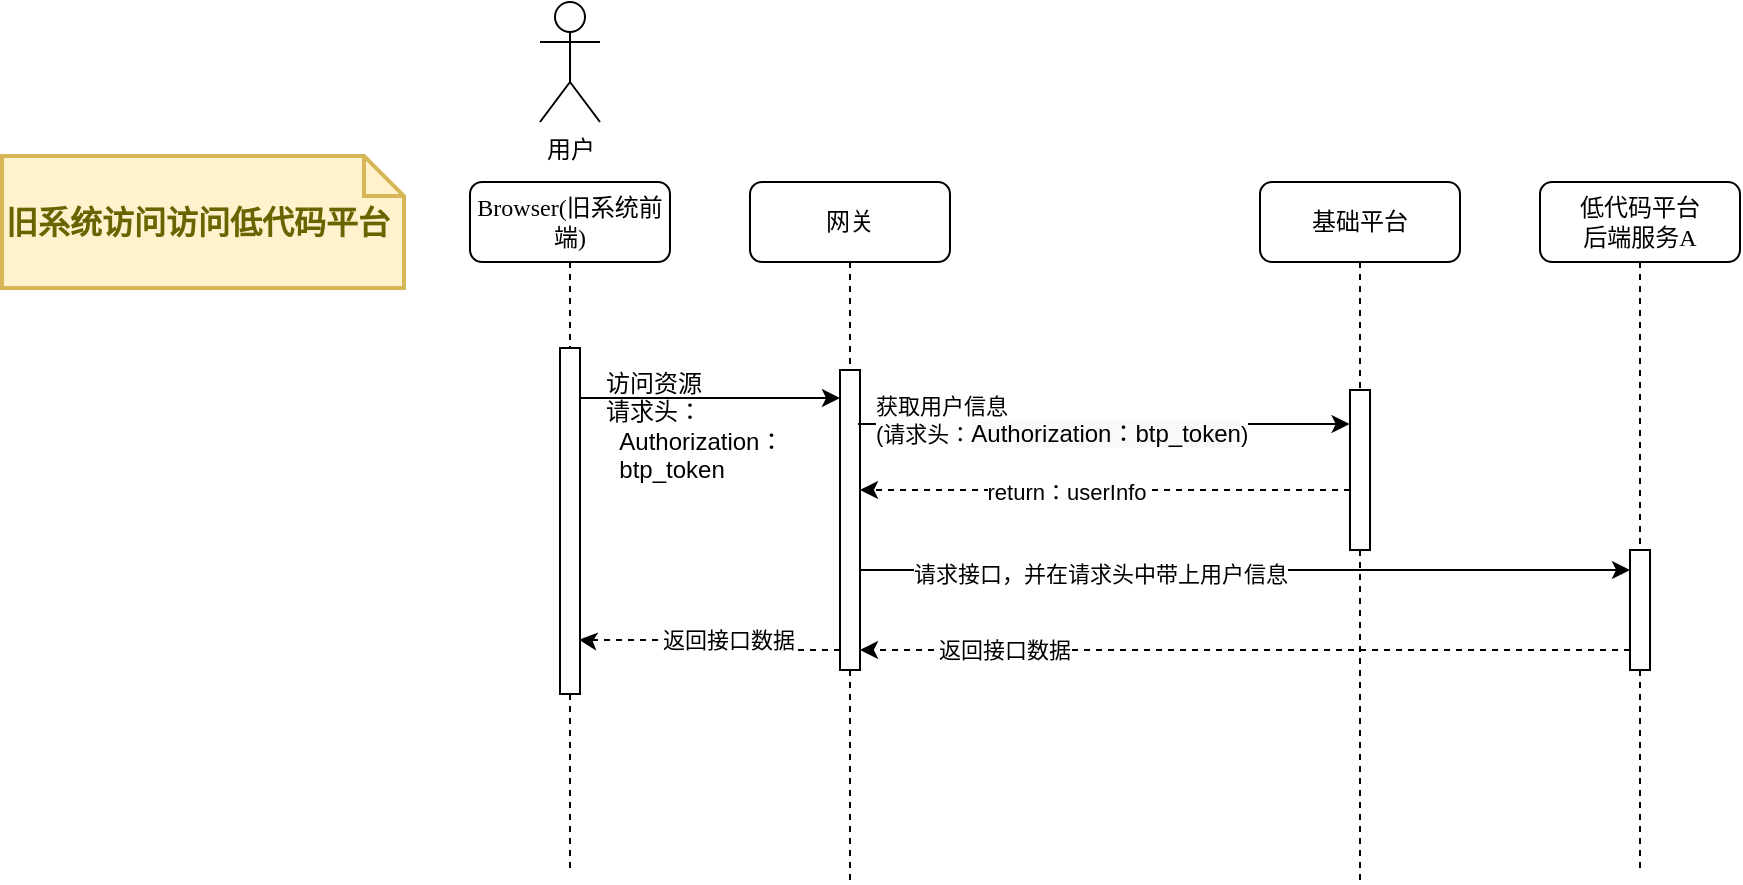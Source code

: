 <mxfile version="14.0.0" type="github">
  <diagram name="Page-1" id="13e1069c-82ec-6db2-03f1-153e76fe0fe0">
    <mxGraphModel dx="1128" dy="668" grid="0" gridSize="10" guides="0" tooltips="1" connect="1" arrows="1" fold="1" page="1" pageScale="1" pageWidth="1100" pageHeight="850" background="#ffffff" math="0" shadow="0">
      <root>
        <mxCell id="0" />
        <mxCell id="1" parent="0" />
        <mxCell id="7baba1c4bc27f4b0-2" value="网关" style="shape=umlLifeline;perimeter=lifelinePerimeter;whiteSpace=wrap;html=1;container=1;collapsible=0;recursiveResize=0;outlineConnect=0;rounded=1;shadow=0;comic=0;labelBackgroundColor=none;strokeWidth=1;fontFamily=Verdana;fontSize=12;align=center;" parent="1" vertex="1">
          <mxGeometry x="402" y="102" width="100" height="350" as="geometry" />
        </mxCell>
        <mxCell id="QnFFR12Hdzy7jSEyUIlK-40" value="" style="html=1;points=[];perimeter=orthogonalPerimeter;" parent="7baba1c4bc27f4b0-2" vertex="1">
          <mxGeometry x="45" y="94" width="10" height="150" as="geometry" />
        </mxCell>
        <mxCell id="7baba1c4bc27f4b0-4" value="基础平台" style="shape=umlLifeline;perimeter=lifelinePerimeter;whiteSpace=wrap;html=1;container=1;collapsible=0;recursiveResize=0;outlineConnect=0;rounded=1;shadow=0;comic=0;labelBackgroundColor=none;strokeWidth=1;fontFamily=Verdana;fontSize=12;align=center;" parent="1" vertex="1">
          <mxGeometry x="657" y="102" width="100" height="350" as="geometry" />
        </mxCell>
        <mxCell id="QnFFR12Hdzy7jSEyUIlK-49" value="" style="html=1;points=[];perimeter=orthogonalPerimeter;align=left;" parent="7baba1c4bc27f4b0-4" vertex="1">
          <mxGeometry x="45" y="104" width="10" height="80" as="geometry" />
        </mxCell>
        <mxCell id="7baba1c4bc27f4b0-5" value="低代码平台&lt;br&gt;后端服务A" style="shape=umlLifeline;perimeter=lifelinePerimeter;whiteSpace=wrap;html=1;container=1;collapsible=0;recursiveResize=0;outlineConnect=0;rounded=1;shadow=0;comic=0;labelBackgroundColor=none;strokeWidth=1;fontFamily=Verdana;fontSize=12;align=center;" parent="1" vertex="1">
          <mxGeometry x="797" y="102" width="100" height="345" as="geometry" />
        </mxCell>
        <mxCell id="QnFFR12Hdzy7jSEyUIlK-57" value="" style="html=1;points=[];perimeter=orthogonalPerimeter;align=left;" parent="7baba1c4bc27f4b0-5" vertex="1">
          <mxGeometry x="45" y="184" width="10" height="60" as="geometry" />
        </mxCell>
        <mxCell id="7baba1c4bc27f4b0-8" value="Browser(旧系统前端)" style="shape=umlLifeline;perimeter=lifelinePerimeter;whiteSpace=wrap;html=1;container=1;collapsible=0;recursiveResize=0;outlineConnect=0;rounded=1;shadow=0;comic=0;labelBackgroundColor=none;strokeWidth=1;fontFamily=Verdana;fontSize=12;align=center;" parent="1" vertex="1">
          <mxGeometry x="262" y="102" width="100" height="344" as="geometry" />
        </mxCell>
        <mxCell id="QnFFR12Hdzy7jSEyUIlK-39" value="" style="html=1;points=[];perimeter=orthogonalPerimeter;" parent="7baba1c4bc27f4b0-8" vertex="1">
          <mxGeometry x="45" y="83" width="10" height="173" as="geometry" />
        </mxCell>
        <mxCell id="QnFFR12Hdzy7jSEyUIlK-1" value="用户" style="shape=umlActor;verticalLabelPosition=bottom;verticalAlign=top;html=1;" parent="1" vertex="1">
          <mxGeometry x="297" y="12" width="30" height="60" as="geometry" />
        </mxCell>
        <mxCell id="QnFFR12Hdzy7jSEyUIlK-46" style="edgeStyle=orthogonalEdgeStyle;rounded=0;orthogonalLoop=1;jettySize=auto;html=1;" parent="1" source="QnFFR12Hdzy7jSEyUIlK-39" target="QnFFR12Hdzy7jSEyUIlK-40" edge="1">
          <mxGeometry relative="1" as="geometry">
            <Array as="points">
              <mxPoint x="370" y="210" />
              <mxPoint x="370" y="210" />
            </Array>
            <mxPoint x="327" y="206" as="sourcePoint" />
          </mxGeometry>
        </mxCell>
        <mxCell id="QnFFR12Hdzy7jSEyUIlK-48" value="&lt;span style=&quot;text-align: center&quot;&gt;访问资源&lt;/span&gt;&lt;br&gt;请求头：&lt;br&gt;&amp;nbsp; Authorization：&lt;br&gt;&amp;nbsp; btp_token" style="text;html=1;align=left;verticalAlign=middle;resizable=0;points=[];autosize=1;" parent="1" vertex="1">
          <mxGeometry x="328" y="194" width="100" height="60" as="geometry" />
        </mxCell>
        <mxCell id="QnFFR12Hdzy7jSEyUIlK-52" style="edgeStyle=orthogonalEdgeStyle;rounded=0;orthogonalLoop=1;jettySize=auto;html=1;entryX=-0.02;entryY=0.213;entryDx=0;entryDy=0;entryPerimeter=0;" parent="1" target="QnFFR12Hdzy7jSEyUIlK-49" edge="1">
          <mxGeometry relative="1" as="geometry">
            <mxPoint x="456" y="223" as="sourcePoint" />
            <mxPoint x="701" y="213" as="targetPoint" />
            <Array as="points">
              <mxPoint x="456" y="223" />
            </Array>
          </mxGeometry>
        </mxCell>
        <mxCell id="QnFFR12Hdzy7jSEyUIlK-53" value="获取用户信息&lt;br&gt;(请求头：&lt;span style=&quot;font-size: 12px ; background-color: rgb(248 , 249 , 250)&quot;&gt;Authorization：&lt;/span&gt;&lt;span style=&quot;font-size: 12px ; background-color: rgb(248 , 249 , 250)&quot;&gt;btp_token&lt;/span&gt;)" style="edgeLabel;html=1;align=left;verticalAlign=middle;resizable=0;points=[];" parent="QnFFR12Hdzy7jSEyUIlK-52" vertex="1" connectable="0">
          <mxGeometry x="-0.1" y="-1" relative="1" as="geometry">
            <mxPoint x="-103.33" y="-3.31" as="offset" />
          </mxGeometry>
        </mxCell>
        <mxCell id="QnFFR12Hdzy7jSEyUIlK-54" style="edgeStyle=orthogonalEdgeStyle;rounded=0;orthogonalLoop=1;jettySize=auto;html=1;dashed=1;" parent="1" source="QnFFR12Hdzy7jSEyUIlK-49" target="QnFFR12Hdzy7jSEyUIlK-40" edge="1">
          <mxGeometry relative="1" as="geometry">
            <Array as="points">
              <mxPoint x="592" y="256" />
              <mxPoint x="592" y="256" />
            </Array>
          </mxGeometry>
        </mxCell>
        <mxCell id="QnFFR12Hdzy7jSEyUIlK-55" value="return：userInfo" style="edgeLabel;html=1;align=center;verticalAlign=middle;resizable=0;points=[];" parent="QnFFR12Hdzy7jSEyUIlK-54" vertex="1" connectable="0">
          <mxGeometry x="0.241" y="1" relative="1" as="geometry">
            <mxPoint x="9.67" as="offset" />
          </mxGeometry>
        </mxCell>
        <mxCell id="QnFFR12Hdzy7jSEyUIlK-58" style="edgeStyle=orthogonalEdgeStyle;rounded=0;orthogonalLoop=1;jettySize=auto;html=1;" parent="1" source="QnFFR12Hdzy7jSEyUIlK-40" target="QnFFR12Hdzy7jSEyUIlK-57" edge="1">
          <mxGeometry relative="1" as="geometry">
            <Array as="points">
              <mxPoint x="562" y="296" />
              <mxPoint x="562" y="296" />
            </Array>
          </mxGeometry>
        </mxCell>
        <mxCell id="QnFFR12Hdzy7jSEyUIlK-59" value="请求接口，并在请求头中带上用户信息" style="edgeLabel;html=1;align=center;verticalAlign=middle;resizable=0;points=[];" parent="QnFFR12Hdzy7jSEyUIlK-58" vertex="1" connectable="0">
          <mxGeometry x="0.157" y="-3" relative="1" as="geometry">
            <mxPoint x="-102.33" y="-1" as="offset" />
          </mxGeometry>
        </mxCell>
        <mxCell id="QnFFR12Hdzy7jSEyUIlK-60" style="edgeStyle=orthogonalEdgeStyle;rounded=0;orthogonalLoop=1;jettySize=auto;html=1;entryX=1;entryY=0.933;entryDx=0;entryDy=0;entryPerimeter=0;dashed=1;" parent="1" source="QnFFR12Hdzy7jSEyUIlK-57" target="QnFFR12Hdzy7jSEyUIlK-40" edge="1">
          <mxGeometry relative="1" as="geometry">
            <Array as="points">
              <mxPoint x="808" y="336" />
              <mxPoint x="808" y="336" />
            </Array>
          </mxGeometry>
        </mxCell>
        <mxCell id="QnFFR12Hdzy7jSEyUIlK-61" value="返回接口数据" style="edgeLabel;html=1;align=center;verticalAlign=middle;resizable=0;points=[];" parent="QnFFR12Hdzy7jSEyUIlK-60" vertex="1" connectable="0">
          <mxGeometry x="-0.166" y="2" relative="1" as="geometry">
            <mxPoint x="-152.83" y="-1.99" as="offset" />
          </mxGeometry>
        </mxCell>
        <mxCell id="QnFFR12Hdzy7jSEyUIlK-63" style="edgeStyle=orthogonalEdgeStyle;rounded=0;orthogonalLoop=1;jettySize=auto;html=1;entryX=0.95;entryY=0.843;entryDx=0;entryDy=0;entryPerimeter=0;dashed=1;" parent="1" source="QnFFR12Hdzy7jSEyUIlK-40" target="QnFFR12Hdzy7jSEyUIlK-39" edge="1">
          <mxGeometry relative="1" as="geometry">
            <Array as="points">
              <mxPoint x="412" y="336" />
              <mxPoint x="412" y="331" />
              <mxPoint x="318" y="331" />
            </Array>
            <mxPoint x="332" y="335.92" as="targetPoint" />
          </mxGeometry>
        </mxCell>
        <mxCell id="QnFFR12Hdzy7jSEyUIlK-64" value="返回接口数据" style="edgeLabel;html=1;align=center;verticalAlign=middle;resizable=0;points=[];" parent="QnFFR12Hdzy7jSEyUIlK-63" vertex="1" connectable="0">
          <mxGeometry x="-0.325" relative="1" as="geometry">
            <mxPoint x="-15.83" as="offset" />
          </mxGeometry>
        </mxCell>
        <mxCell id="QnFFR12Hdzy7jSEyUIlK-66" value="旧系统访问访问低代码平台" style="shape=note;strokeWidth=2;fontSize=16;size=20;whiteSpace=wrap;html=1;fillColor=#fff2cc;strokeColor=#d6b656;fontColor=#666600;align=left;fontStyle=1" parent="1" vertex="1">
          <mxGeometry x="28" y="89" width="201" height="66" as="geometry" />
        </mxCell>
      </root>
    </mxGraphModel>
  </diagram>
</mxfile>
